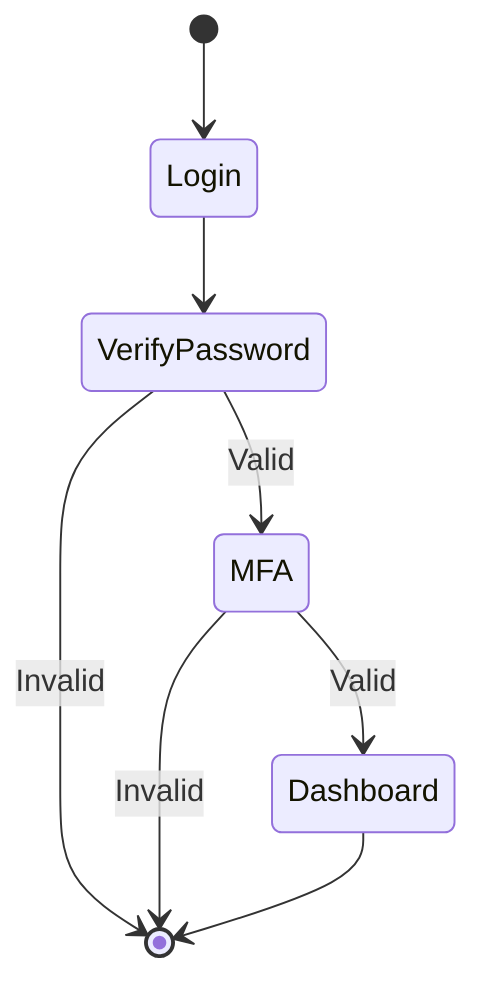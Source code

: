 stateDiagram-v2
    [*] --> Login
    Login --> VerifyPassword
    VerifyPassword --> [*]: Invalid
    VerifyPassword --> MFA: Valid
    MFA --> [*]: Invalid
    MFA --> Dashboard: Valid
    Dashboard --> [*]